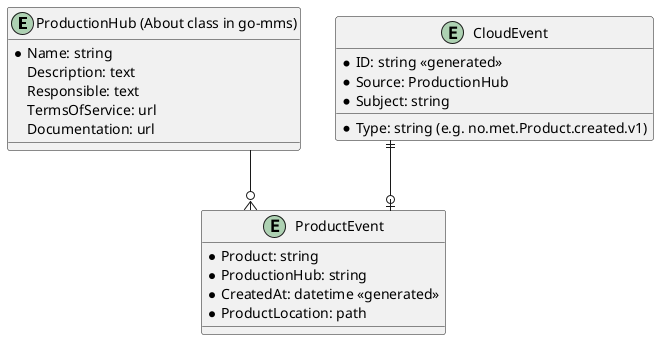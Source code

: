 @startuml entity_relationship_diagram

' avoid problems with angled crows feet
' ref. https://plantuml.com/ie-diagram
skinparam linetype ortho

entity "ProductionHub (About class in go-mms)" as ProductionHub {
* Name: string
Description: text
Responsible: text
TermsOfService: url
Documentation: url
}

entity CloudEvent {
* ID: string <<generated>>
* Source: ProductionHub
* Type: string (e.g. no.met.Product.created.v1)
* Subject: string 
}

entity ProductEvent {
* Product: string
* ProductionHub: string
* CreatedAt: datetime <<generated>>
* ProductLocation: path 
}

ProductionHub --o{ ProductEvent
CloudEvent ||--o| ProductEvent

@enduml




